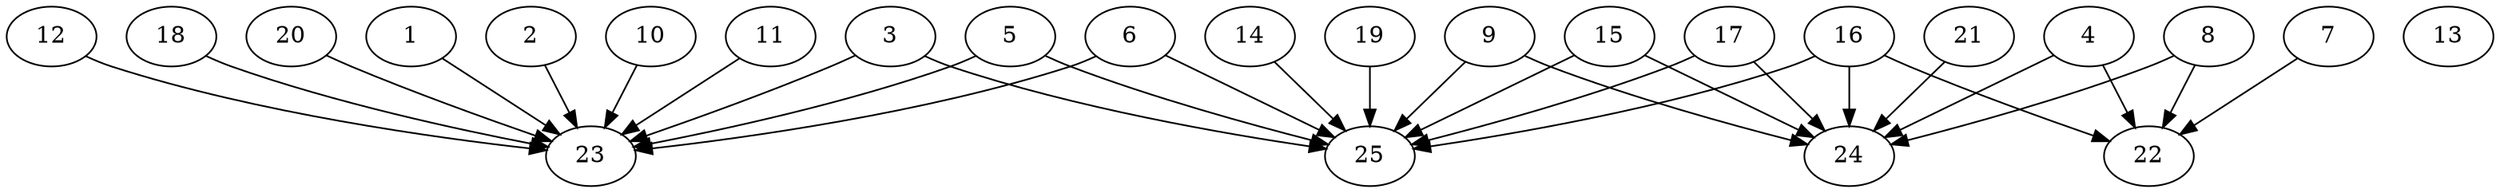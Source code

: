 // DAG automatically generated by daggen at Thu Oct  3 14:00:39 2019
// ./daggen --dot -n 25 --ccr 0.5 --fat 0.9 --regular 0.7 --density 0.5 --mindata 5242880 --maxdata 52428800 
digraph G {
  1 [size="102090752", alpha="0.07", expect_size="51045376"] 
  1 -> 23 [size ="51045376"]
  2 [size="37068800", alpha="0.19", expect_size="18534400"] 
  2 -> 23 [size ="18534400"]
  3 [size="38178816", alpha="0.00", expect_size="19089408"] 
  3 -> 23 [size ="19089408"]
  3 -> 25 [size ="19089408"]
  4 [size="44343296", alpha="0.16", expect_size="22171648"] 
  4 -> 22 [size ="22171648"]
  4 -> 24 [size ="22171648"]
  5 [size="93526016", alpha="0.01", expect_size="46763008"] 
  5 -> 23 [size ="46763008"]
  5 -> 25 [size ="46763008"]
  6 [size="103854080", alpha="0.03", expect_size="51927040"] 
  6 -> 23 [size ="51927040"]
  6 -> 25 [size ="51927040"]
  7 [size="11991040", alpha="0.17", expect_size="5995520"] 
  7 -> 22 [size ="5995520"]
  8 [size="59312128", alpha="0.01", expect_size="29656064"] 
  8 -> 22 [size ="29656064"]
  8 -> 24 [size ="29656064"]
  9 [size="101582848", alpha="0.16", expect_size="50791424"] 
  9 -> 24 [size ="50791424"]
  9 -> 25 [size ="50791424"]
  10 [size="33581056", alpha="0.13", expect_size="16790528"] 
  10 -> 23 [size ="16790528"]
  11 [size="40161280", alpha="0.18", expect_size="20080640"] 
  11 -> 23 [size ="20080640"]
  12 [size="73199616", alpha="0.06", expect_size="36599808"] 
  12 -> 23 [size ="36599808"]
  13 [size="70225920", alpha="0.16", expect_size="35112960"] 
  14 [size="72548352", alpha="0.08", expect_size="36274176"] 
  14 -> 25 [size ="36274176"]
  15 [size="52275200", alpha="0.00", expect_size="26137600"] 
  15 -> 24 [size ="26137600"]
  15 -> 25 [size ="26137600"]
  16 [size="55623680", alpha="0.19", expect_size="27811840"] 
  16 -> 22 [size ="27811840"]
  16 -> 24 [size ="27811840"]
  16 -> 25 [size ="27811840"]
  17 [size="67770368", alpha="0.19", expect_size="33885184"] 
  17 -> 24 [size ="33885184"]
  17 -> 25 [size ="33885184"]
  18 [size="54628352", alpha="0.10", expect_size="27314176"] 
  18 -> 23 [size ="27314176"]
  19 [size="61370368", alpha="0.07", expect_size="30685184"] 
  19 -> 25 [size ="30685184"]
  20 [size="40159232", alpha="0.19", expect_size="20079616"] 
  20 -> 23 [size ="20079616"]
  21 [size="100147200", alpha="0.10", expect_size="50073600"] 
  21 -> 24 [size ="50073600"]
  22 [size="91330560", alpha="0.07", expect_size="45665280"] 
  23 [size="23930880", alpha="0.10", expect_size="11965440"] 
  24 [size="100282368", alpha="0.00", expect_size="50141184"] 
  25 [size="44292096", alpha="0.08", expect_size="22146048"] 
}
